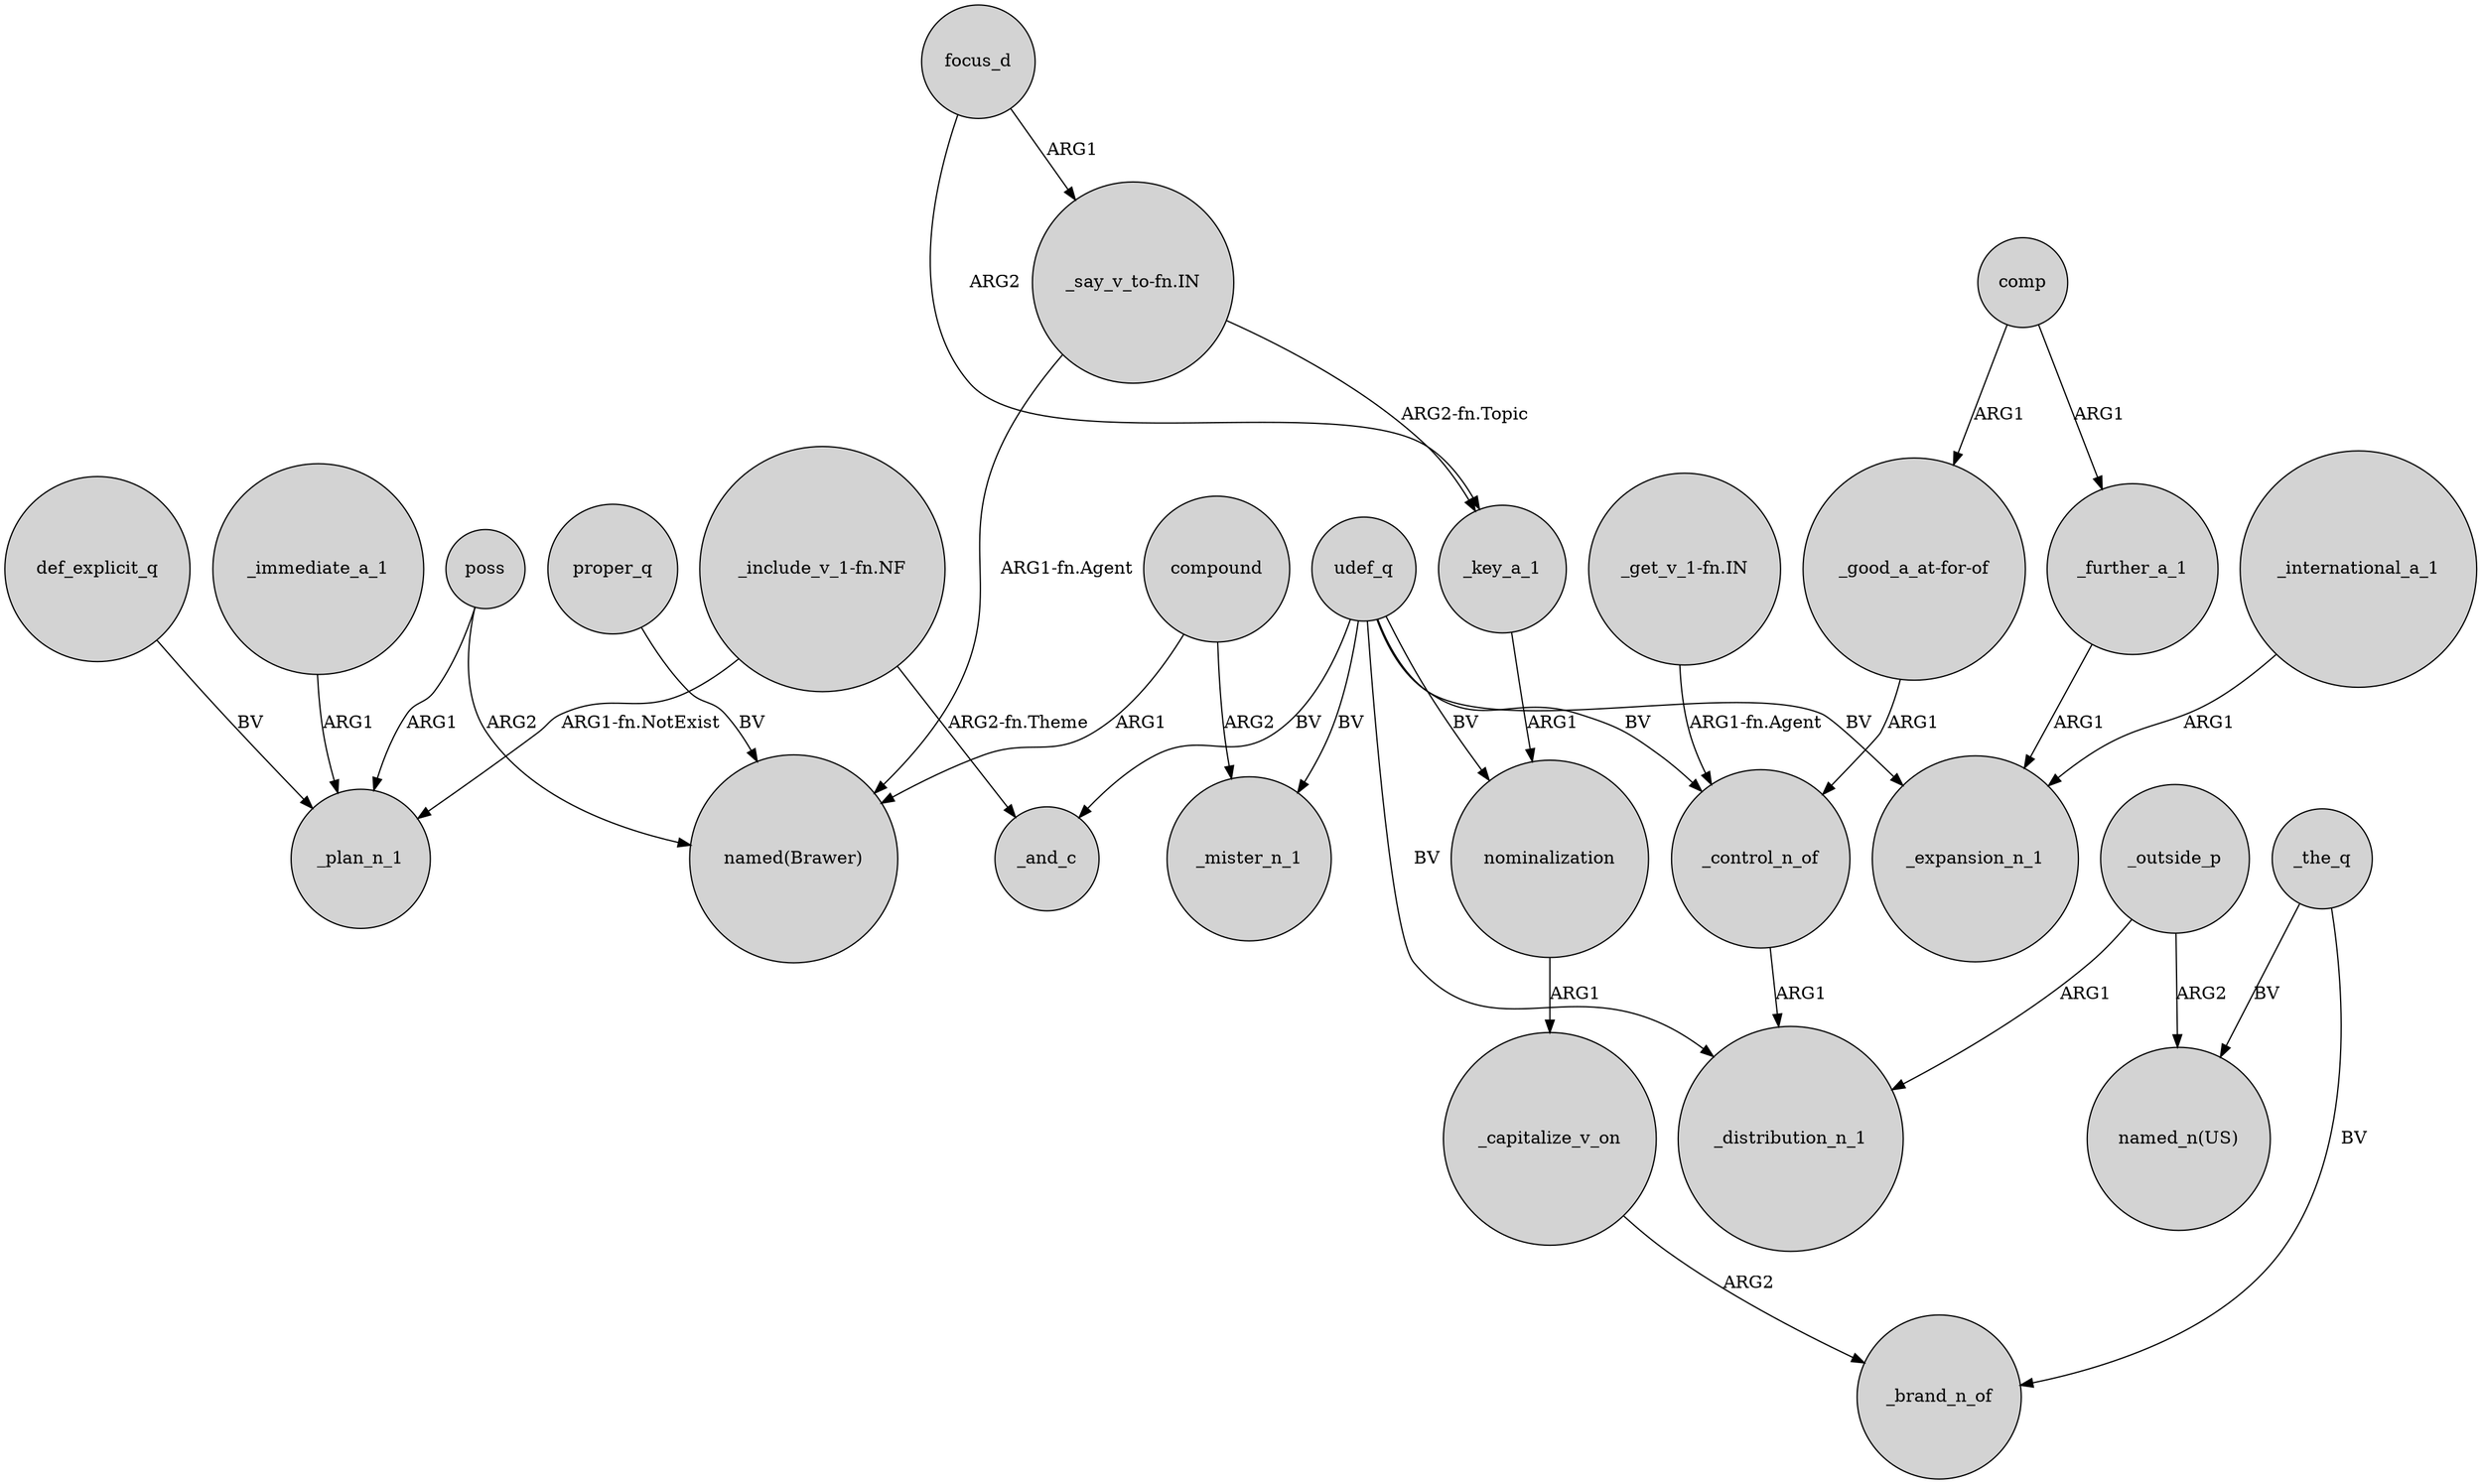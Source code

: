 digraph {
	node [shape=circle style=filled]
	poss -> _plan_n_1 [label=ARG1]
	_the_q -> _brand_n_of [label=BV]
	udef_q -> _control_n_of [label=BV]
	comp -> "_good_a_at-for-of" [label=ARG1]
	compound -> _mister_n_1 [label=ARG2]
	"_say_v_to-fn.IN" -> "named(Brawer)" [label="ARG1-fn.Agent"]
	nominalization -> _capitalize_v_on [label=ARG1]
	def_explicit_q -> _plan_n_1 [label=BV]
	udef_q -> _mister_n_1 [label=BV]
	udef_q -> _distribution_n_1 [label=BV]
	_outside_p -> "named_n(US)" [label=ARG2]
	_immediate_a_1 -> _plan_n_1 [label=ARG1]
	focus_d -> "_say_v_to-fn.IN" [label=ARG1]
	_the_q -> "named_n(US)" [label=BV]
	poss -> "named(Brawer)" [label=ARG2]
	_international_a_1 -> _expansion_n_1 [label=ARG1]
	"_good_a_at-for-of" -> _control_n_of [label=ARG1]
	"_say_v_to-fn.IN" -> _key_a_1 [label="ARG2-fn.Topic"]
	_outside_p -> _distribution_n_1 [label=ARG1]
	_control_n_of -> _distribution_n_1 [label=ARG1]
	focus_d -> _key_a_1 [label=ARG2]
	comp -> _further_a_1 [label=ARG1]
	compound -> "named(Brawer)" [label=ARG1]
	udef_q -> _expansion_n_1 [label=BV]
	udef_q -> nominalization [label=BV]
	"_include_v_1-fn.NF" -> _and_c [label="ARG2-fn.Theme"]
	"_get_v_1-fn.IN" -> _control_n_of [label="ARG1-fn.Agent"]
	_key_a_1 -> nominalization [label=ARG1]
	"_include_v_1-fn.NF" -> _plan_n_1 [label="ARG1-fn.NotExist"]
	udef_q -> _and_c [label=BV]
	_capitalize_v_on -> _brand_n_of [label=ARG2]
	proper_q -> "named(Brawer)" [label=BV]
	_further_a_1 -> _expansion_n_1 [label=ARG1]
}
